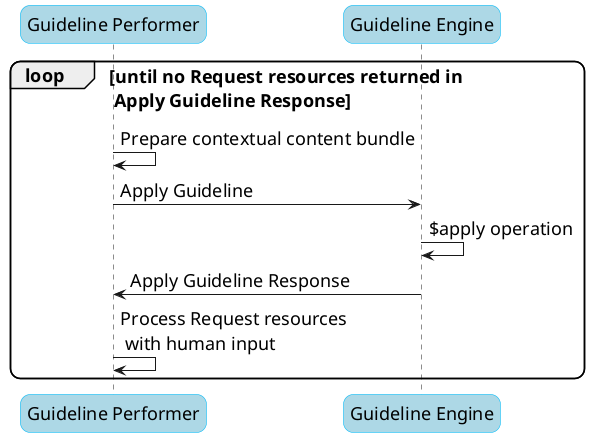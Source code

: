 @startuml
skinparam defaultFontSize        18
skinparam roundcorner            20
skinparam Note {
BackgroundColor LightBlue
BorderColor Blue
}
skinparam Participant {
FontName Arial
Style awesome
BorderColor DeepSkyBlue
BackgroundColor LightBlue
}
participant "Guideline Performer" as a
Participant "Guideline Engine" as b
loop until no Request resources returned in\n Apply Guideline Response
a -> a: Prepare contextual content bundle
a -> b: Apply Guideline
b -> b: $apply operation
b -> a: Apply Guideline Response
a -> a: Process Request resources\n with human input
end
@enduml